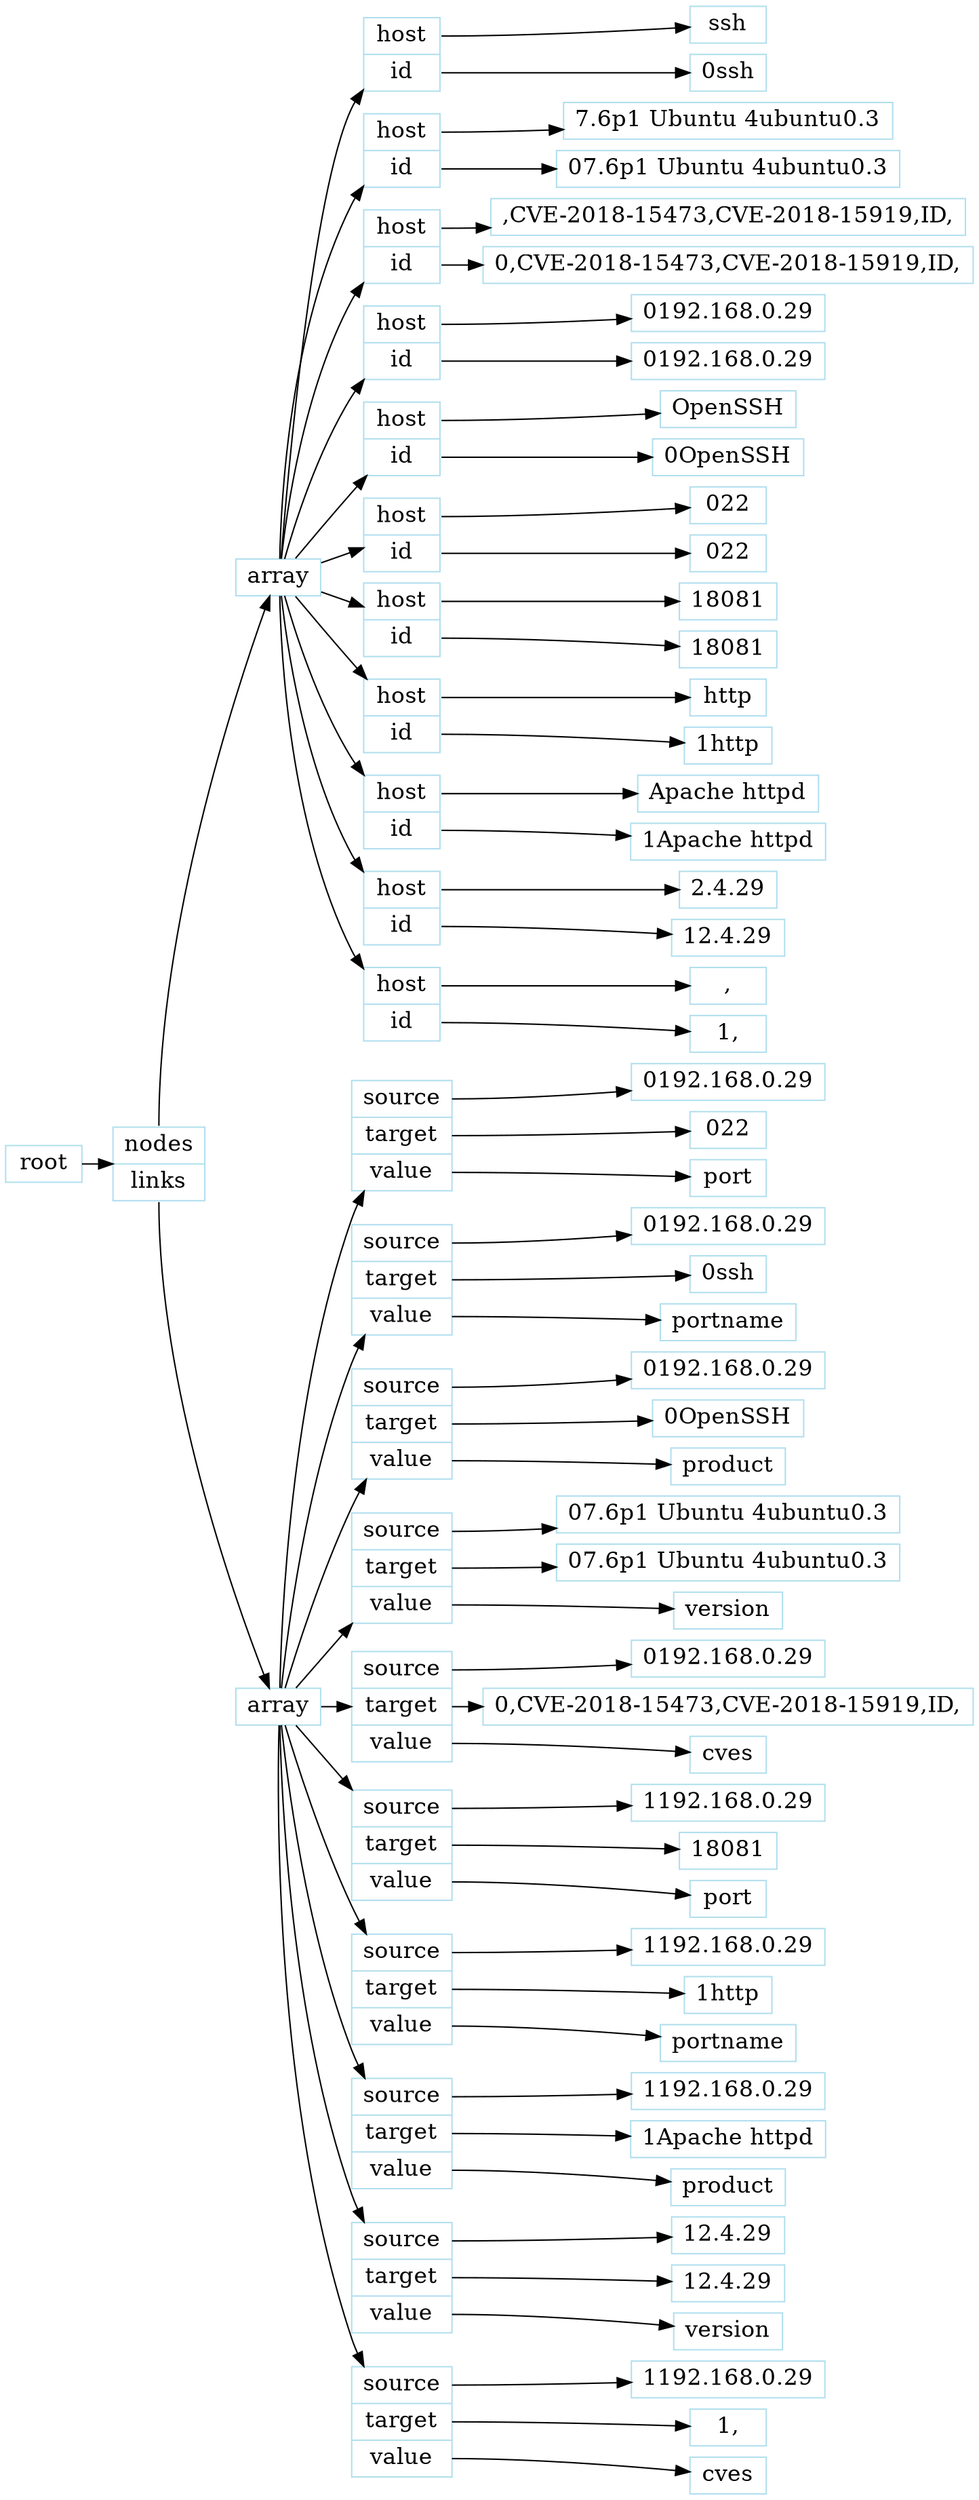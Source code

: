 digraph g {
graph [rankdir = "LR", nodesep=0.1, ranksep=0.3];
node [fontsize = "16", shape = "record", height=0.1, color=lightblue2];
edge [];
1[label="<nodes> nodes|<links> links"];
2[label="array"];
3[label="<host> host|<id> id"];
4[label="ssh"];
5[label="0ssh"];
6[label="<host> host|<id> id"];
7[label="7.6p1 Ubuntu 4ubuntu0.3"];
8[label="07.6p1 Ubuntu 4ubuntu0.3"];
9[label="<host> host|<id> id"];
10[label=",CVE-2018-15473,CVE-2018-15919,ID,"];
11[label="0,CVE-2018-15473,CVE-2018-15919,ID,"];
12[label="<host> host|<id> id"];
13[label="0192.168.0.29"];
14[label="0192.168.0.29"];
15[label="<host> host|<id> id"];
16[label="OpenSSH"];
17[label="0OpenSSH"];
18[label="<host> host|<id> id"];
19[label="022"];
20[label="022"];
21[label="<host> host|<id> id"];
22[label="18081"];
23[label="18081"];
24[label="<host> host|<id> id"];
25[label="http"];
26[label="1http"];
27[label="<host> host|<id> id"];
28[label="Apache httpd"];
29[label="1Apache httpd"];
30[label="<host> host|<id> id"];
31[label="2.4.29"];
32[label="12.4.29"];
33[label="<host> host|<id> id"];
34[label=","];
35[label="1,"];
36[label="array"];
37[label="<source> source|<target> target|<value> value"];
38[label="0192.168.0.29"];
39[label="022"];
40[label="port"];
41[label="<source> source|<target> target|<value> value"];
42[label="0192.168.0.29"];
43[label="0ssh"];
44[label="portname"];
45[label="<source> source|<target> target|<value> value"];
46[label="0192.168.0.29"];
47[label="0OpenSSH"];
48[label="product"];
49[label="<source> source|<target> target|<value> value"];
50[label="07.6p1 Ubuntu 4ubuntu0.3"];
51[label="07.6p1 Ubuntu 4ubuntu0.3"];
52[label="version"];
53[label="<source> source|<target> target|<value> value"];
54[label="0192.168.0.29"];
55[label="0,CVE-2018-15473,CVE-2018-15919,ID,"];
56[label="cves"];
57[label="<source> source|<target> target|<value> value"];
58[label="1192.168.0.29"];
59[label="18081"];
60[label="port"];
61[label="<source> source|<target> target|<value> value"];
62[label="1192.168.0.29"];
63[label="1http"];
64[label="portname"];
65[label="<source> source|<target> target|<value> value"];
66[label="1192.168.0.29"];
67[label="1Apache httpd"];
68[label="product"];
69[label="<source> source|<target> target|<value> value"];
70[label="12.4.29"];
71[label="12.4.29"];
72[label="version"];
73[label="<source> source|<target> target|<value> value"];
74[label="1192.168.0.29"];
75[label="1,"];
76[label="cves"];
root->1;
1:nodes->2;
2->3;
3:host->4;
3:id->5;
2->6;
6:host->7;
6:id->8;
2->9;
9:host->10;
9:id->11;
2->12;
12:host->13;
12:id->14;
2->15;
15:host->16;
15:id->17;
2->18;
18:host->19;
18:id->20;
2->21;
21:host->22;
21:id->23;
2->24;
24:host->25;
24:id->26;
2->27;
27:host->28;
27:id->29;
2->30;
30:host->31;
30:id->32;
2->33;
33:host->34;
33:id->35;
1:links->36;
36->37;
37:source->38;
37:target->39;
37:value->40;
36->41;
41:source->42;
41:target->43;
41:value->44;
36->45;
45:source->46;
45:target->47;
45:value->48;
36->49;
49:source->50;
49:target->51;
49:value->52;
36->53;
53:source->54;
53:target->55;
53:value->56;
36->57;
57:source->58;
57:target->59;
57:value->60;
36->61;
61:source->62;
61:target->63;
61:value->64;
36->65;
65:source->66;
65:target->67;
65:value->68;
36->69;
69:source->70;
69:target->71;
69:value->72;
36->73;
73:source->74;
73:target->75;
73:value->76;
}
